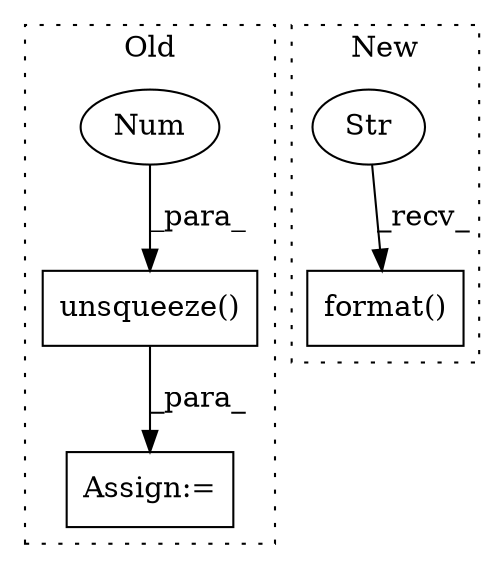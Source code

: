 digraph G {
subgraph cluster0 {
1 [label="unsqueeze()" a="75" s="3584,3601" l="16,1" shape="box"];
4 [label="Num" a="76" s="3600" l="1" shape="ellipse"];
5 [label="Assign:=" a="68" s="3581" l="3" shape="box"];
label = "Old";
style="dotted";
}
subgraph cluster1 {
2 [label="format()" a="75" s="3771,3866" l="62,1" shape="box"];
3 [label="Str" a="66" s="3771" l="37" shape="ellipse"];
label = "New";
style="dotted";
}
1 -> 5 [label="_para_"];
3 -> 2 [label="_recv_"];
4 -> 1 [label="_para_"];
}